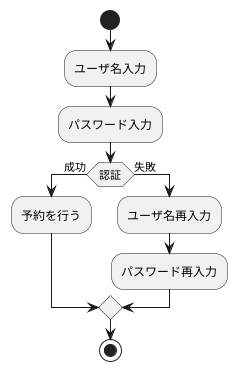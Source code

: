 @startuml

start

:ユーザ名入力;
:パスワード入力;
if (認証) then (成功)
  :予約を行う;

else (失敗)
  :ユーザ名再入力;
  :パスワード再入力;
endif

stop

@enduml